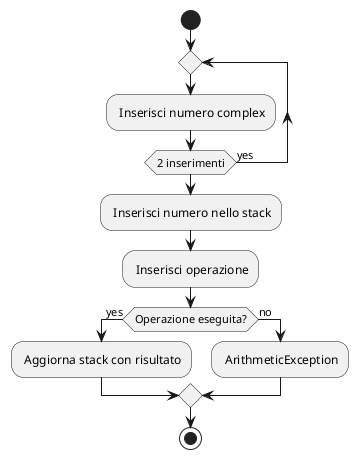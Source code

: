 @startuml ActivityDiagram_Inserimento 

start

repeat
: Inserisci numero complex;
repeat while(2 inserimenti) is (yes)

: Inserisci numero nello stack;
: Inserisci operazione;
if(Operazione eseguita?) then (yes)
    : Aggiorna stack con risultato;
else (no)
    : ArithmeticException;
endif

stop

@enduml
